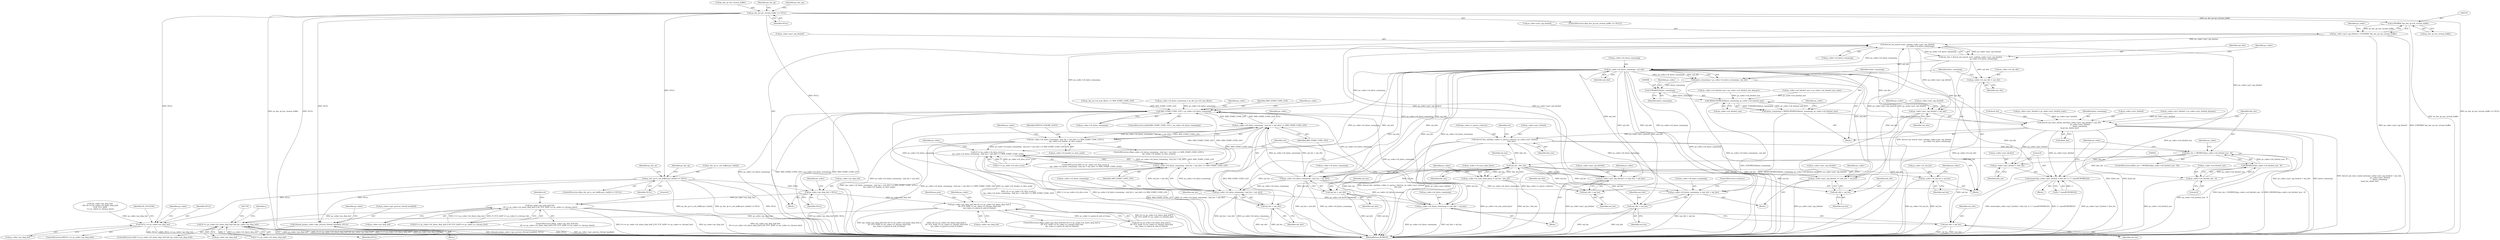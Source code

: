 digraph "0_Android_a33f6725d7e9f92330f995ce2dcf4faa33f6433f@pointer" {
"1000259" [label="(Call,ps_dec_ip->pv_stream_buffer == NULL)"];
"1000403" [label="(Call,ps_dec_ip->s_out_buffer.pu1_bufs[i] == NULL)"];
"1000670" [label="(Call,NULL == ps_codec->ps_disp_buf)"];
"1000768" [label="(Call,ps_codec->ps_disp_buf = NULL)"];
"1001285" [label="(Call,(ps_codec->ps_disp_buf) &&\n ((0 == ps_codec->i4_share_disp_buf) || (IV_YUV_420P == ps_codec->e_chroma_fmt)))"];
"1001747" [label="(Call,(0 == ps_codec->i4_share_disp_buf) && (ps_codec->ps_disp_buf))"];
"1001564" [label="(Call,(ps_codec->ps_disp_buf) && ((0 == ps_codec->i4_share_disp_buf) ||\n (IV_YUV_420P == ps_codec->e_chroma_fmt)) &&\n (ps_codec->s_parse.i4_end_of_frame))"];
"1001787" [label="(Call,ithread_join(ps_codec->apv_process_thread_handle[i], NULL))"];
"1000746" [label="(Call,(UWORD8 *)ps_dec_ip->pv_stream_buffer)"];
"1000742" [label="(Call,ps_codec->pu1_inp_bitsbuf = (UWORD8 *)ps_dec_ip->pv_stream_buffer)"];
"1000883" [label="(Call,ihevcd_nal_search_start_code(ps_codec->pu1_inp_bitsbuf,\n                                                ps_codec->i4_bytes_remaining))"];
"1000881" [label="(Call,nal_ofst = ihevcd_nal_search_start_code(ps_codec->pu1_inp_bitsbuf,\n                                                ps_codec->i4_bytes_remaining))"];
"1000890" [label="(Call,ps_codec->i4_nal_ofst = nal_ofst)"];
"1000899" [label="(Call,ps_codec->i4_bytes_remaining - nal_ofst)"];
"1000783" [label="(Call,MIN_START_CODE_LEN < ps_codec->i4_bytes_remaining)"];
"1000997" [label="(Call,ps_codec->i4_bytes_remaining - (nal_len + nal_ofst) <= MIN_START_CODE_LEN)"];
"1000996" [label="(Call,(ps_codec->i4_bytes_remaining - (nal_len + nal_ofst) <= MIN_START_CODE_LEN) ||\n (ps_codec->i4_header_in_slice_mode))"];
"1001124" [label="(Call,(0 == ps_codec->i4_slice_error) ||\n (ps_codec->i4_bytes_remaining - (nal_len + nal_ofst) <= MIN_START_CODE_LEN))"];
"1001130" [label="(Call,ps_codec->i4_bytes_remaining - (nal_len + nal_ofst) <= MIN_START_CODE_LEN)"];
"1000897" [label="(Call,bytes_remaining = ps_codec->i4_bytes_remaining - nal_ofst)"];
"1000907" [label="(Call,(UWORD32)bytes_remaining)"];
"1000906" [label="(Call,MIN((UWORD32)bytes_remaining, ps_codec->u4_bitsbuf_size))"];
"1000904" [label="(Call,bytes_remaining = MIN((UWORD32)bytes_remaining, ps_codec->u4_bitsbuf_size))"];
"1000913" [label="(Call,ihevcd_nal_remv_emuln_bytes(ps_codec->pu1_inp_bitsbuf + nal_ofst,\n                                        ps_codec->pu1_bitsbuf,\n                                        bytes_remaining,\n &nal_len, &bits_len))"];
"1000938" [label="(Call,memset(ps_codec->pu1_bitsbuf + bits_len, 0, 2 * sizeof(UWORD32)))"];
"1000939" [label="(Call,ps_codec->pu1_bitsbuf + bits_len)"];
"1000961" [label="(Call,ihevcd_bits_init(&ps_codec->s_parse.s_bitstrm, ps_codec->pu1_bitsbuf,\n                         bits_len))"];
"1000928" [label="(Call,bits_len < (WORD32)(ps_codec->u4_bitsbuf_size - 8))"];
"1000953" [label="(Call,nal_len - bits_len)"];
"1000949" [label="(Call,ps_codec->i4_num_emln_bytes = nal_len - bits_len)"];
"1000956" [label="(Call,ps_codec->i4_nal_len = nal_len)"];
"1000998" [label="(Call,ps_codec->i4_bytes_remaining - (nal_len + nal_ofst))"];
"1001100" [label="(Call,ps_codec->i4_bytes_remaining -= (nal_ofst + nal_len))"];
"1001131" [label="(Call,ps_codec->i4_bytes_remaining - (nal_len + nal_ofst))"];
"1001147" [label="(Call,ps_codec->i4_bytes_remaining -= (nal_ofst + nal_len))"];
"1001002" [label="(Call,nal_len + nal_ofst)"];
"1001093" [label="(Call,ps_codec->pu1_inp_bitsbuf += (nal_ofst + nal_len))"];
"1001097" [label="(Call,nal_ofst + nal_len)"];
"1001104" [label="(Call,nal_ofst + nal_len)"];
"1001135" [label="(Call,nal_len + nal_ofst)"];
"1001140" [label="(Call,ps_codec->pu1_inp_bitsbuf += (nal_ofst + nal_len))"];
"1001144" [label="(Call,nal_ofst + nal_len)"];
"1001151" [label="(Call,nal_ofst + nal_len)"];
"1000932" [label="(Call,ps_codec->u4_bitsbuf_size - 8)"];
"1000930" [label="(Call,(WORD32)(ps_codec->u4_bitsbuf_size - 8))"];
"1000914" [label="(Call,ps_codec->pu1_inp_bitsbuf + nal_ofst)"];
"1001093" [label="(Call,ps_codec->pu1_inp_bitsbuf += (nal_ofst + nal_len))"];
"1001564" [label="(Call,(ps_codec->ps_disp_buf) && ((0 == ps_codec->i4_share_disp_buf) ||\n (IV_YUV_420P == ps_codec->e_chroma_fmt)) &&\n (ps_codec->s_parse.i4_end_of_frame))"];
"1000754" [label="(Identifier,ps_codec)"];
"1001138" [label="(Identifier,MIN_START_CODE_LEN)"];
"1000911" [label="(Identifier,ps_codec)"];
"1000936" [label="(Literal,8)"];
"1001140" [label="(Call,ps_codec->pu1_inp_bitsbuf += (nal_ofst + nal_len))"];
"1001385" [label="(Identifier,ret)"];
"1001003" [label="(Identifier,nal_len)"];
"1000961" [label="(Call,ihevcd_bits_init(&ps_codec->s_parse.s_bitstrm, ps_codec->pu1_bitsbuf,\n                         bits_len))"];
"1000916" [label="(Identifier,ps_codec)"];
"1000263" [label="(Identifier,NULL)"];
"1000943" [label="(Identifier,bits_len)"];
"1000783" [label="(Call,MIN_START_CODE_LEN < ps_codec->i4_bytes_remaining)"];
"1000995" [label="(ControlStructure,if((ps_codec->i4_bytes_remaining - (nal_len + nal_ofst) <= MIN_START_CODE_LEN) ||\n (ps_codec->i4_header_in_slice_mode)))"];
"1001005" [label="(Identifier,MIN_START_CODE_LEN)"];
"1001149" [label="(Identifier,ps_codec)"];
"1001131" [label="(Call,ps_codec->i4_bytes_remaining - (nal_len + nal_ofst))"];
"1000900" [label="(Call,ps_codec->i4_bytes_remaining)"];
"1001145" [label="(Identifier,nal_ofst)"];
"1000669" [label="(ControlStructure,if(NULL == ps_codec->ps_disp_buf))"];
"1000769" [label="(Call,ps_codec->ps_disp_buf)"];
"1001144" [label="(Call,nal_ofst + nal_len)"];
"1001101" [label="(Call,ps_codec->i4_bytes_remaining)"];
"1001123" [label="(ControlStructure,if((0 == ps_codec->i4_slice_error) ||\n (ps_codec->i4_bytes_remaining - (nal_len + nal_ofst) <= MIN_START_CODE_LEN)))"];
"1000973" [label="(Identifier,ret)"];
"1000971" [label="(Identifier,bits_len)"];
"1000415" [label="(Identifier,ps_dec_op)"];
"1001153" [label="(Identifier,nal_len)"];
"1000260" [label="(Call,ps_dec_ip->pv_stream_buffer)"];
"1000788" [label="(Block,)"];
"1000950" [label="(Call,ps_codec->i4_num_emln_bytes)"];
"1001100" [label="(Call,ps_codec->i4_bytes_remaining -= (nal_ofst + nal_len))"];
"1000671" [label="(Identifier,NULL)"];
"1001124" [label="(Call,(0 == ps_codec->i4_slice_error) ||\n (ps_codec->i4_bytes_remaining - (nal_len + nal_ofst) <= MIN_START_CODE_LEN))"];
"1000884" [label="(Call,ps_codec->pu1_inp_bitsbuf)"];
"1001107" [label="(ControlStructure,continue;)"];
"1000953" [label="(Call,nal_len - bits_len)"];
"1000670" [label="(Call,NULL == ps_codec->ps_disp_buf)"];
"1000785" [label="(Call,ps_codec->i4_bytes_remaining)"];
"1001094" [label="(Call,ps_codec->pu1_inp_bitsbuf)"];
"1000939" [label="(Call,ps_codec->pu1_bitsbuf + bits_len)"];
"1000259" [label="(Call,ps_dec_ip->pv_stream_buffer == NULL)"];
"1000891" [label="(Call,ps_codec->i4_nal_ofst)"];
"1000968" [label="(Call,ps_codec->pu1_bitsbuf)"];
"1000883" [label="(Call,ihevcd_nal_search_start_code(ps_codec->pu1_inp_bitsbuf,\n                                                ps_codec->i4_bytes_remaining))"];
"1000746" [label="(Call,(UWORD8 *)ps_dec_ip->pv_stream_buffer)"];
"1001793" [label="(Identifier,NULL)"];
"1000905" [label="(Identifier,bytes_remaining)"];
"1001284" [label="(ControlStructure,if((ps_codec->ps_disp_buf) &&\n ((0 == ps_codec->i4_share_disp_buf) || (IV_YUV_420P == ps_codec->e_chroma_fmt))))"];
"1001286" [label="(Call,ps_codec->ps_disp_buf)"];
"1001285" [label="(Call,(ps_codec->ps_disp_buf) &&\n ((0 == ps_codec->i4_share_disp_buf) || (IV_YUV_420P == ps_codec->e_chroma_fmt)))"];
"1000933" [label="(Call,ps_codec->u4_bitsbuf_size)"];
"1001125" [label="(Call,0 == ps_codec->i4_slice_error)"];
"1000403" [label="(Call,ps_dec_ip->s_out_buffer.pu1_bufs[i] == NULL)"];
"1001098" [label="(Identifier,nal_ofst)"];
"1000919" [label="(Call,ps_codec->pu1_bitsbuf)"];
"1000851" [label="(Call,ps_codec->pu1_bitsbuf = ps_codec->pu1_bitsbuf_dynamic)"];
"1001148" [label="(Call,ps_codec->i4_bytes_remaining)"];
"1000282" [label="(Identifier,ps_dec_ip)"];
"1001142" [label="(Identifier,ps_codec)"];
"1000742" [label="(Call,ps_codec->pu1_inp_bitsbuf = (UWORD8 *)ps_dec_ip->pv_stream_buffer)"];
"1000998" [label="(Call,ps_codec->i4_bytes_remaining - (nal_len + nal_ofst))"];
"1001289" [label="(Call,(0 == ps_codec->i4_share_disp_buf) || (IV_YUV_420P == ps_codec->e_chroma_fmt))"];
"1000895" [label="(Block,)"];
"1001141" [label="(Call,ps_codec->pu1_inp_bitsbuf)"];
"1001147" [label="(Call,ps_codec->i4_bytes_remaining -= (nal_ofst + nal_len))"];
"1000772" [label="(Identifier,NULL)"];
"1000874" [label="(Call,ps_codec->u4_bitsbuf_size = ps_codec->u4_bitsbuf_size_static)"];
"1001788" [label="(Call,ps_codec->apv_process_thread_handle[i])"];
"1000906" [label="(Call,MIN((UWORD32)bytes_remaining, ps_codec->u4_bitsbuf_size))"];
"1000784" [label="(Identifier,MIN_START_CODE_LEN)"];
"1000402" [label="(ControlStructure,if(ps_dec_ip->s_out_buffer.pu1_bufs[i] == NULL))"];
"1001786" [label="(Block,)"];
"1000944" [label="(Literal,0)"];
"1000915" [label="(Call,ps_codec->pu1_inp_bitsbuf)"];
"1001156" [label="(Identifier,ret)"];
"1001014" [label="(Identifier,ps_codec)"];
"1001797" [label="(Identifier,ps_codec)"];
"1001132" [label="(Call,ps_codec->i4_bytes_remaining)"];
"1000411" [label="(Identifier,NULL)"];
"1000945" [label="(Call,2 * sizeof(UWORD32))"];
"1000768" [label="(Call,ps_codec->ps_disp_buf = NULL)"];
"1001002" [label="(Call,nal_len + nal_ofst)"];
"1000882" [label="(Identifier,nal_ofst)"];
"1001219" [label="(Identifier,ps_codec)"];
"1000941" [label="(Identifier,ps_codec)"];
"1001106" [label="(Identifier,nal_len)"];
"1001753" [label="(Call,ps_codec->ps_disp_buf)"];
"1001588" [label="(Identifier,ps_proc)"];
"1000672" [label="(Call,ps_codec->ps_disp_buf)"];
"1001007" [label="(Identifier,ps_codec)"];
"1001304" [label="(Literal,0)"];
"1000892" [label="(Identifier,ps_codec)"];
"1000920" [label="(Identifier,ps_codec)"];
"1000929" [label="(Identifier,bits_len)"];
"1000928" [label="(Call,bits_len < (WORD32)(ps_codec->u4_bitsbuf_size - 8))"];
"1000957" [label="(Call,ps_codec->i4_nal_len)"];
"1000997" [label="(Call,ps_codec->i4_bytes_remaining - (nal_len + nal_ofst) <= MIN_START_CODE_LEN)"];
"1000925" [label="(Call,&bits_len)"];
"1001787" [label="(Call,ithread_join(ps_codec->apv_process_thread_handle[i], NULL))"];
"1000258" [label="(ControlStructure,if(ps_dec_ip->pv_stream_buffer == NULL))"];
"1000923" [label="(Call,&nal_len)"];
"1000867" [label="(Call,ps_codec->pu1_bitsbuf = ps_codec->pu1_bitsbuf_static)"];
"1001075" [label="(Identifier,IHEVCD_IGNORE_SLICE)"];
"1000918" [label="(Identifier,nal_ofst)"];
"1001747" [label="(Call,(0 == ps_codec->i4_share_disp_buf) && (ps_codec->ps_disp_buf))"];
"1001135" [label="(Call,nal_len + nal_ofst)"];
"1001130" [label="(Call,ps_codec->i4_bytes_remaining - (nal_len + nal_ofst) <= MIN_START_CODE_LEN)"];
"1001746" [label="(ControlStructure,if((0 == ps_codec->i4_share_disp_buf) && (ps_codec->ps_disp_buf)))"];
"1000914" [label="(Call,ps_codec->pu1_inp_bitsbuf + nal_ofst)"];
"1001563" [label="(ControlStructure,if((ps_codec->ps_disp_buf) && ((0 == ps_codec->i4_share_disp_buf) ||\n (IV_YUV_420P == ps_codec->e_chroma_fmt)) &&\n (ps_codec->s_parse.i4_end_of_frame)))"];
"1000404" [label="(Call,ps_dec_ip->s_out_buffer.pu1_bufs[i])"];
"1000897" [label="(Call,bytes_remaining = ps_codec->i4_bytes_remaining - nal_ofst)"];
"1001906" [label="(MethodReturn,WORD32)"];
"1001104" [label="(Call,nal_ofst + nal_len)"];
"1000958" [label="(Identifier,ps_codec)"];
"1001139" [label="(Block,)"];
"1001097" [label="(Call,nal_ofst + nal_len)"];
"1001152" [label="(Identifier,nal_ofst)"];
"1001683" [label="(Identifier,ps_codec)"];
"1000899" [label="(Call,ps_codec->i4_bytes_remaining - nal_ofst)"];
"1001748" [label="(Call,0 == ps_codec->i4_share_disp_buf)"];
"1000922" [label="(Identifier,bytes_remaining)"];
"1000776" [label="(Identifier,ps_codec)"];
"1000904" [label="(Call,bytes_remaining = MIN((UWORD32)bytes_remaining, ps_codec->u4_bitsbuf_size))"];
"1001151" [label="(Call,nal_ofst + nal_len)"];
"1000782" [label="(ControlStructure,while(MIN_START_CODE_LEN < ps_codec->i4_bytes_remaining))"];
"1000909" [label="(Identifier,bytes_remaining)"];
"1000940" [label="(Call,ps_codec->pu1_bitsbuf)"];
"1000881" [label="(Call,nal_ofst = ihevcd_nal_search_start_code(ps_codec->pu1_inp_bitsbuf,\n                                                ps_codec->i4_bytes_remaining))"];
"1000960" [label="(Identifier,nal_len)"];
"1000955" [label="(Identifier,bits_len)"];
"1000678" [label="(Identifier,ps_codec)"];
"1000887" [label="(Call,ps_codec->i4_bytes_remaining)"];
"1000903" [label="(Identifier,nal_ofst)"];
"1001146" [label="(Identifier,nal_len)"];
"1000898" [label="(Identifier,bytes_remaining)"];
"1000280" [label="(Call,ps_dec_ip->u4_num_Bytes <= MIN_START_CODE_LEN)"];
"1000858" [label="(Call,ps_codec->u4_bitsbuf_size = ps_codec->u4_bitsbuf_size_dynamic)"];
"1000996" [label="(Call,(ps_codec->i4_bytes_remaining - (nal_len + nal_ofst) <= MIN_START_CODE_LEN) ||\n (ps_codec->i4_header_in_slice_mode))"];
"1000965" [label="(Identifier,ps_codec)"];
"1000508" [label="(Call,(ps_codec->ps_disp_buf)\n && ((0 == ps_codec->i4_share_disp_buf)\n || (IV_YUV_420P\n == ps_codec->e_chroma_fmt)))"];
"1000144" [label="(Block,)"];
"1001568" [label="(Call,((0 == ps_codec->i4_share_disp_buf) ||\n (IV_YUV_420P == ps_codec->e_chroma_fmt)) &&\n (ps_codec->s_parse.i4_end_of_frame))"];
"1001565" [label="(Call,ps_codec->ps_disp_buf)"];
"1000913" [label="(Call,ihevcd_nal_remv_emuln_bytes(ps_codec->pu1_inp_bitsbuf + nal_ofst,\n                                        ps_codec->pu1_bitsbuf,\n                                        bytes_remaining,\n &nal_len, &bits_len))"];
"1000890" [label="(Call,ps_codec->i4_nal_ofst = nal_ofst)"];
"1001004" [label="(Identifier,nal_ofst)"];
"1001077" [label="(Block,)"];
"1000932" [label="(Call,ps_codec->u4_bitsbuf_size - 8)"];
"1001102" [label="(Identifier,ps_codec)"];
"1001136" [label="(Identifier,nal_len)"];
"1001006" [label="(Call,ps_codec->i4_header_in_slice_mode)"];
"1000999" [label="(Call,ps_codec->i4_bytes_remaining)"];
"1000748" [label="(Call,ps_dec_ip->pv_stream_buffer)"];
"1000949" [label="(Call,ps_codec->i4_num_emln_bytes = nal_len - bits_len)"];
"1001137" [label="(Identifier,nal_ofst)"];
"1000954" [label="(Identifier,nal_len)"];
"1000743" [label="(Call,ps_codec->pu1_inp_bitsbuf)"];
"1000956" [label="(Call,ps_codec->i4_nal_len = nal_len)"];
"1000267" [label="(Identifier,ps_dec_op)"];
"1000930" [label="(Call,(WORD32)(ps_codec->u4_bitsbuf_size - 8))"];
"1000432" [label="(Identifier,ps_dec_ip)"];
"1000686" [label="(Identifier,IV_SUCCESS)"];
"1001099" [label="(Identifier,nal_len)"];
"1000894" [label="(Identifier,nal_ofst)"];
"1000735" [label="(Call,ps_codec->i4_bytes_remaining = ps_dec_ip->u4_num_Bytes)"];
"1000962" [label="(Call,&ps_codec->s_parse.s_bitstrm)"];
"1000938" [label="(Call,memset(ps_codec->pu1_bitsbuf + bits_len, 0, 2 * sizeof(UWORD32)))"];
"1000951" [label="(Identifier,ps_codec)"];
"1000794" [label="(Identifier,ps_codec)"];
"1001105" [label="(Identifier,nal_ofst)"];
"1000910" [label="(Call,ps_codec->u4_bitsbuf_size)"];
"1001768" [label="(Identifier,i)"];
"1000937" [label="(Block,)"];
"1000927" [label="(ControlStructure,if(bits_len < (WORD32)(ps_codec->u4_bitsbuf_size - 8)))"];
"1000907" [label="(Call,(UWORD32)bytes_remaining)"];
"1000259" -> "1000258"  [label="AST: "];
"1000259" -> "1000263"  [label="CFG: "];
"1000260" -> "1000259"  [label="AST: "];
"1000263" -> "1000259"  [label="AST: "];
"1000267" -> "1000259"  [label="CFG: "];
"1000282" -> "1000259"  [label="CFG: "];
"1000259" -> "1001906"  [label="DDG: ps_dec_ip->pv_stream_buffer == NULL"];
"1000259" -> "1001906"  [label="DDG: ps_dec_ip->pv_stream_buffer"];
"1000259" -> "1001906"  [label="DDG: NULL"];
"1000259" -> "1000403"  [label="DDG: NULL"];
"1000259" -> "1000670"  [label="DDG: NULL"];
"1000259" -> "1000746"  [label="DDG: ps_dec_ip->pv_stream_buffer"];
"1000259" -> "1000768"  [label="DDG: NULL"];
"1000259" -> "1001787"  [label="DDG: NULL"];
"1000403" -> "1000402"  [label="AST: "];
"1000403" -> "1000411"  [label="CFG: "];
"1000404" -> "1000403"  [label="AST: "];
"1000411" -> "1000403"  [label="AST: "];
"1000415" -> "1000403"  [label="CFG: "];
"1000432" -> "1000403"  [label="CFG: "];
"1000403" -> "1001906"  [label="DDG: NULL"];
"1000403" -> "1001906"  [label="DDG: ps_dec_ip->s_out_buffer.pu1_bufs[i]"];
"1000403" -> "1001906"  [label="DDG: ps_dec_ip->s_out_buffer.pu1_bufs[i] == NULL"];
"1000403" -> "1000670"  [label="DDG: NULL"];
"1000403" -> "1000768"  [label="DDG: NULL"];
"1000403" -> "1001787"  [label="DDG: NULL"];
"1000670" -> "1000669"  [label="AST: "];
"1000670" -> "1000672"  [label="CFG: "];
"1000671" -> "1000670"  [label="AST: "];
"1000672" -> "1000670"  [label="AST: "];
"1000678" -> "1000670"  [label="CFG: "];
"1000686" -> "1000670"  [label="CFG: "];
"1000670" -> "1001906"  [label="DDG: ps_codec->ps_disp_buf"];
"1000670" -> "1001906"  [label="DDG: NULL == ps_codec->ps_disp_buf"];
"1000670" -> "1001906"  [label="DDG: NULL"];
"1000508" -> "1000670"  [label="DDG: ps_codec->ps_disp_buf"];
"1000768" -> "1000144"  [label="AST: "];
"1000768" -> "1000772"  [label="CFG: "];
"1000769" -> "1000768"  [label="AST: "];
"1000772" -> "1000768"  [label="AST: "];
"1000776" -> "1000768"  [label="CFG: "];
"1000768" -> "1001906"  [label="DDG: ps_codec->ps_disp_buf"];
"1000768" -> "1001906"  [label="DDG: NULL"];
"1000768" -> "1001285"  [label="DDG: ps_codec->ps_disp_buf"];
"1000768" -> "1001564"  [label="DDG: ps_codec->ps_disp_buf"];
"1001285" -> "1001284"  [label="AST: "];
"1001285" -> "1001286"  [label="CFG: "];
"1001285" -> "1001289"  [label="CFG: "];
"1001286" -> "1001285"  [label="AST: "];
"1001289" -> "1001285"  [label="AST: "];
"1001304" -> "1001285"  [label="CFG: "];
"1001385" -> "1001285"  [label="CFG: "];
"1001285" -> "1001906"  [label="DDG: ps_codec->ps_disp_buf"];
"1001285" -> "1001906"  [label="DDG: (ps_codec->ps_disp_buf) &&\n ((0 == ps_codec->i4_share_disp_buf) || (IV_YUV_420P == ps_codec->e_chroma_fmt))"];
"1001285" -> "1001906"  [label="DDG: (0 == ps_codec->i4_share_disp_buf) || (IV_YUV_420P == ps_codec->e_chroma_fmt)"];
"1001289" -> "1001285"  [label="DDG: 0 == ps_codec->i4_share_disp_buf"];
"1001289" -> "1001285"  [label="DDG: IV_YUV_420P == ps_codec->e_chroma_fmt"];
"1001285" -> "1001747"  [label="DDG: ps_codec->ps_disp_buf"];
"1001747" -> "1001746"  [label="AST: "];
"1001747" -> "1001748"  [label="CFG: "];
"1001747" -> "1001753"  [label="CFG: "];
"1001748" -> "1001747"  [label="AST: "];
"1001753" -> "1001747"  [label="AST: "];
"1001758" -> "1001747"  [label="CFG: "];
"1001768" -> "1001747"  [label="CFG: "];
"1001747" -> "1001906"  [label="DDG: (0 == ps_codec->i4_share_disp_buf) && (ps_codec->ps_disp_buf)"];
"1001747" -> "1001906"  [label="DDG: 0 == ps_codec->i4_share_disp_buf"];
"1001747" -> "1001906"  [label="DDG: ps_codec->ps_disp_buf"];
"1001748" -> "1001747"  [label="DDG: 0"];
"1001748" -> "1001747"  [label="DDG: ps_codec->i4_share_disp_buf"];
"1001564" -> "1001747"  [label="DDG: ps_codec->ps_disp_buf"];
"1001564" -> "1001563"  [label="AST: "];
"1001564" -> "1001565"  [label="CFG: "];
"1001564" -> "1001568"  [label="CFG: "];
"1001565" -> "1001564"  [label="AST: "];
"1001568" -> "1001564"  [label="AST: "];
"1001588" -> "1001564"  [label="CFG: "];
"1001683" -> "1001564"  [label="CFG: "];
"1001564" -> "1001906"  [label="DDG: (ps_codec->ps_disp_buf) && ((0 == ps_codec->i4_share_disp_buf) ||\n (IV_YUV_420P == ps_codec->e_chroma_fmt)) &&\n (ps_codec->s_parse.i4_end_of_frame)"];
"1001564" -> "1001906"  [label="DDG: ((0 == ps_codec->i4_share_disp_buf) ||\n (IV_YUV_420P == ps_codec->e_chroma_fmt)) &&\n (ps_codec->s_parse.i4_end_of_frame)"];
"1001568" -> "1001564"  [label="DDG: (0 == ps_codec->i4_share_disp_buf) ||\n (IV_YUV_420P == ps_codec->e_chroma_fmt)"];
"1001568" -> "1001564"  [label="DDG: ps_codec->s_parse.i4_end_of_frame"];
"1001787" -> "1001786"  [label="AST: "];
"1001787" -> "1001793"  [label="CFG: "];
"1001788" -> "1001787"  [label="AST: "];
"1001793" -> "1001787"  [label="AST: "];
"1001797" -> "1001787"  [label="CFG: "];
"1001787" -> "1001906"  [label="DDG: ithread_join(ps_codec->apv_process_thread_handle[i], NULL)"];
"1001787" -> "1001906"  [label="DDG: NULL"];
"1001787" -> "1001906"  [label="DDG: ps_codec->apv_process_thread_handle[i]"];
"1000746" -> "1000742"  [label="AST: "];
"1000746" -> "1000748"  [label="CFG: "];
"1000747" -> "1000746"  [label="AST: "];
"1000748" -> "1000746"  [label="AST: "];
"1000742" -> "1000746"  [label="CFG: "];
"1000746" -> "1001906"  [label="DDG: ps_dec_ip->pv_stream_buffer"];
"1000746" -> "1000742"  [label="DDG: ps_dec_ip->pv_stream_buffer"];
"1000742" -> "1000144"  [label="AST: "];
"1000743" -> "1000742"  [label="AST: "];
"1000754" -> "1000742"  [label="CFG: "];
"1000742" -> "1001906"  [label="DDG: (UWORD8 *)ps_dec_ip->pv_stream_buffer"];
"1000742" -> "1001906"  [label="DDG: ps_codec->pu1_inp_bitsbuf"];
"1000742" -> "1000883"  [label="DDG: ps_codec->pu1_inp_bitsbuf"];
"1000883" -> "1000881"  [label="AST: "];
"1000883" -> "1000887"  [label="CFG: "];
"1000884" -> "1000883"  [label="AST: "];
"1000887" -> "1000883"  [label="AST: "];
"1000881" -> "1000883"  [label="CFG: "];
"1000883" -> "1000881"  [label="DDG: ps_codec->pu1_inp_bitsbuf"];
"1000883" -> "1000881"  [label="DDG: ps_codec->i4_bytes_remaining"];
"1001093" -> "1000883"  [label="DDG: ps_codec->pu1_inp_bitsbuf"];
"1001140" -> "1000883"  [label="DDG: ps_codec->pu1_inp_bitsbuf"];
"1000783" -> "1000883"  [label="DDG: ps_codec->i4_bytes_remaining"];
"1000883" -> "1000899"  [label="DDG: ps_codec->i4_bytes_remaining"];
"1000883" -> "1000913"  [label="DDG: ps_codec->pu1_inp_bitsbuf"];
"1000883" -> "1000914"  [label="DDG: ps_codec->pu1_inp_bitsbuf"];
"1000883" -> "1001093"  [label="DDG: ps_codec->pu1_inp_bitsbuf"];
"1000883" -> "1001140"  [label="DDG: ps_codec->pu1_inp_bitsbuf"];
"1000881" -> "1000788"  [label="AST: "];
"1000882" -> "1000881"  [label="AST: "];
"1000892" -> "1000881"  [label="CFG: "];
"1000881" -> "1001906"  [label="DDG: ihevcd_nal_search_start_code(ps_codec->pu1_inp_bitsbuf,\n                                                ps_codec->i4_bytes_remaining)"];
"1000881" -> "1000890"  [label="DDG: nal_ofst"];
"1000881" -> "1000899"  [label="DDG: nal_ofst"];
"1000890" -> "1000788"  [label="AST: "];
"1000890" -> "1000894"  [label="CFG: "];
"1000891" -> "1000890"  [label="AST: "];
"1000894" -> "1000890"  [label="AST: "];
"1000898" -> "1000890"  [label="CFG: "];
"1000890" -> "1001906"  [label="DDG: ps_codec->i4_nal_ofst"];
"1000899" -> "1000897"  [label="AST: "];
"1000899" -> "1000903"  [label="CFG: "];
"1000900" -> "1000899"  [label="AST: "];
"1000903" -> "1000899"  [label="AST: "];
"1000897" -> "1000899"  [label="CFG: "];
"1000899" -> "1001906"  [label="DDG: ps_codec->i4_bytes_remaining"];
"1000899" -> "1000783"  [label="DDG: ps_codec->i4_bytes_remaining"];
"1000899" -> "1000897"  [label="DDG: ps_codec->i4_bytes_remaining"];
"1000899" -> "1000897"  [label="DDG: nal_ofst"];
"1000899" -> "1000913"  [label="DDG: nal_ofst"];
"1000899" -> "1000914"  [label="DDG: nal_ofst"];
"1000899" -> "1000998"  [label="DDG: ps_codec->i4_bytes_remaining"];
"1000899" -> "1000998"  [label="DDG: nal_ofst"];
"1000899" -> "1001002"  [label="DDG: nal_ofst"];
"1000899" -> "1001093"  [label="DDG: nal_ofst"];
"1000899" -> "1001097"  [label="DDG: nal_ofst"];
"1000899" -> "1001100"  [label="DDG: nal_ofst"];
"1000899" -> "1001100"  [label="DDG: ps_codec->i4_bytes_remaining"];
"1000899" -> "1001104"  [label="DDG: nal_ofst"];
"1000899" -> "1001131"  [label="DDG: ps_codec->i4_bytes_remaining"];
"1000899" -> "1001131"  [label="DDG: nal_ofst"];
"1000899" -> "1001135"  [label="DDG: nal_ofst"];
"1000899" -> "1001140"  [label="DDG: nal_ofst"];
"1000899" -> "1001144"  [label="DDG: nal_ofst"];
"1000899" -> "1001147"  [label="DDG: nal_ofst"];
"1000899" -> "1001147"  [label="DDG: ps_codec->i4_bytes_remaining"];
"1000899" -> "1001151"  [label="DDG: nal_ofst"];
"1000783" -> "1000782"  [label="AST: "];
"1000783" -> "1000785"  [label="CFG: "];
"1000784" -> "1000783"  [label="AST: "];
"1000785" -> "1000783"  [label="AST: "];
"1000794" -> "1000783"  [label="CFG: "];
"1001219" -> "1000783"  [label="CFG: "];
"1000783" -> "1001906"  [label="DDG: ps_codec->i4_bytes_remaining"];
"1000783" -> "1001906"  [label="DDG: MIN_START_CODE_LEN < ps_codec->i4_bytes_remaining"];
"1000783" -> "1001906"  [label="DDG: MIN_START_CODE_LEN"];
"1000280" -> "1000783"  [label="DDG: MIN_START_CODE_LEN"];
"1001130" -> "1000783"  [label="DDG: MIN_START_CODE_LEN"];
"1000997" -> "1000783"  [label="DDG: MIN_START_CODE_LEN"];
"1001147" -> "1000783"  [label="DDG: ps_codec->i4_bytes_remaining"];
"1000998" -> "1000783"  [label="DDG: ps_codec->i4_bytes_remaining"];
"1001131" -> "1000783"  [label="DDG: ps_codec->i4_bytes_remaining"];
"1001100" -> "1000783"  [label="DDG: ps_codec->i4_bytes_remaining"];
"1000735" -> "1000783"  [label="DDG: ps_codec->i4_bytes_remaining"];
"1000783" -> "1000997"  [label="DDG: MIN_START_CODE_LEN"];
"1000783" -> "1001130"  [label="DDG: MIN_START_CODE_LEN"];
"1000997" -> "1000996"  [label="AST: "];
"1000997" -> "1001005"  [label="CFG: "];
"1000998" -> "1000997"  [label="AST: "];
"1001005" -> "1000997"  [label="AST: "];
"1001007" -> "1000997"  [label="CFG: "];
"1000996" -> "1000997"  [label="CFG: "];
"1000997" -> "1001906"  [label="DDG: ps_codec->i4_bytes_remaining - (nal_len + nal_ofst)"];
"1000997" -> "1001906"  [label="DDG: MIN_START_CODE_LEN"];
"1000997" -> "1000996"  [label="DDG: ps_codec->i4_bytes_remaining - (nal_len + nal_ofst)"];
"1000997" -> "1000996"  [label="DDG: MIN_START_CODE_LEN"];
"1000998" -> "1000997"  [label="DDG: ps_codec->i4_bytes_remaining"];
"1000998" -> "1000997"  [label="DDG: nal_len + nal_ofst"];
"1000997" -> "1001130"  [label="DDG: MIN_START_CODE_LEN"];
"1000996" -> "1000995"  [label="AST: "];
"1000996" -> "1001006"  [label="CFG: "];
"1001006" -> "1000996"  [label="AST: "];
"1001014" -> "1000996"  [label="CFG: "];
"1001075" -> "1000996"  [label="CFG: "];
"1000996" -> "1001906"  [label="DDG: (ps_codec->i4_bytes_remaining - (nal_len + nal_ofst) <= MIN_START_CODE_LEN) ||\n (ps_codec->i4_header_in_slice_mode)"];
"1000996" -> "1001906"  [label="DDG: ps_codec->i4_bytes_remaining - (nal_len + nal_ofst) <= MIN_START_CODE_LEN"];
"1000996" -> "1001906"  [label="DDG: ps_codec->i4_header_in_slice_mode"];
"1000996" -> "1001124"  [label="DDG: ps_codec->i4_bytes_remaining - (nal_len + nal_ofst) <= MIN_START_CODE_LEN"];
"1001124" -> "1001123"  [label="AST: "];
"1001124" -> "1001125"  [label="CFG: "];
"1001124" -> "1001130"  [label="CFG: "];
"1001125" -> "1001124"  [label="AST: "];
"1001130" -> "1001124"  [label="AST: "];
"1001142" -> "1001124"  [label="CFG: "];
"1001156" -> "1001124"  [label="CFG: "];
"1001124" -> "1001906"  [label="DDG: ps_codec->i4_bytes_remaining - (nal_len + nal_ofst) <= MIN_START_CODE_LEN"];
"1001124" -> "1001906"  [label="DDG: (0 == ps_codec->i4_slice_error) ||\n (ps_codec->i4_bytes_remaining - (nal_len + nal_ofst) <= MIN_START_CODE_LEN)"];
"1001124" -> "1001906"  [label="DDG: 0 == ps_codec->i4_slice_error"];
"1001125" -> "1001124"  [label="DDG: 0"];
"1001125" -> "1001124"  [label="DDG: ps_codec->i4_slice_error"];
"1001130" -> "1001124"  [label="DDG: ps_codec->i4_bytes_remaining - (nal_len + nal_ofst)"];
"1001130" -> "1001124"  [label="DDG: MIN_START_CODE_LEN"];
"1001130" -> "1001138"  [label="CFG: "];
"1001131" -> "1001130"  [label="AST: "];
"1001138" -> "1001130"  [label="AST: "];
"1001130" -> "1001906"  [label="DDG: MIN_START_CODE_LEN"];
"1001130" -> "1001906"  [label="DDG: ps_codec->i4_bytes_remaining - (nal_len + nal_ofst)"];
"1001131" -> "1001130"  [label="DDG: ps_codec->i4_bytes_remaining"];
"1001131" -> "1001130"  [label="DDG: nal_len + nal_ofst"];
"1000897" -> "1000895"  [label="AST: "];
"1000898" -> "1000897"  [label="AST: "];
"1000905" -> "1000897"  [label="CFG: "];
"1000897" -> "1001906"  [label="DDG: ps_codec->i4_bytes_remaining - nal_ofst"];
"1000897" -> "1000907"  [label="DDG: bytes_remaining"];
"1000907" -> "1000906"  [label="AST: "];
"1000907" -> "1000909"  [label="CFG: "];
"1000908" -> "1000907"  [label="AST: "];
"1000909" -> "1000907"  [label="AST: "];
"1000911" -> "1000907"  [label="CFG: "];
"1000907" -> "1000906"  [label="DDG: bytes_remaining"];
"1000906" -> "1000904"  [label="AST: "];
"1000906" -> "1000910"  [label="CFG: "];
"1000910" -> "1000906"  [label="AST: "];
"1000904" -> "1000906"  [label="CFG: "];
"1000906" -> "1001906"  [label="DDG: (UWORD32)bytes_remaining"];
"1000906" -> "1000904"  [label="DDG: (UWORD32)bytes_remaining"];
"1000906" -> "1000904"  [label="DDG: ps_codec->u4_bitsbuf_size"];
"1000858" -> "1000906"  [label="DDG: ps_codec->u4_bitsbuf_size"];
"1000874" -> "1000906"  [label="DDG: ps_codec->u4_bitsbuf_size"];
"1000906" -> "1000932"  [label="DDG: ps_codec->u4_bitsbuf_size"];
"1000904" -> "1000895"  [label="AST: "];
"1000905" -> "1000904"  [label="AST: "];
"1000916" -> "1000904"  [label="CFG: "];
"1000904" -> "1001906"  [label="DDG: MIN((UWORD32)bytes_remaining, ps_codec->u4_bitsbuf_size)"];
"1000904" -> "1000913"  [label="DDG: bytes_remaining"];
"1000913" -> "1000895"  [label="AST: "];
"1000913" -> "1000925"  [label="CFG: "];
"1000914" -> "1000913"  [label="AST: "];
"1000919" -> "1000913"  [label="AST: "];
"1000922" -> "1000913"  [label="AST: "];
"1000923" -> "1000913"  [label="AST: "];
"1000925" -> "1000913"  [label="AST: "];
"1000929" -> "1000913"  [label="CFG: "];
"1000913" -> "1001906"  [label="DDG: &bits_len"];
"1000913" -> "1001906"  [label="DDG: &nal_len"];
"1000913" -> "1001906"  [label="DDG: ps_codec->pu1_inp_bitsbuf + nal_ofst"];
"1000913" -> "1001906"  [label="DDG: bytes_remaining"];
"1000913" -> "1001906"  [label="DDG: ihevcd_nal_remv_emuln_bytes(ps_codec->pu1_inp_bitsbuf + nal_ofst,\n                                        ps_codec->pu1_bitsbuf,\n                                        bytes_remaining,\n &nal_len, &bits_len)"];
"1000851" -> "1000913"  [label="DDG: ps_codec->pu1_bitsbuf"];
"1000867" -> "1000913"  [label="DDG: ps_codec->pu1_bitsbuf"];
"1000913" -> "1000938"  [label="DDG: ps_codec->pu1_bitsbuf"];
"1000913" -> "1000939"  [label="DDG: ps_codec->pu1_bitsbuf"];
"1000913" -> "1000961"  [label="DDG: ps_codec->pu1_bitsbuf"];
"1000938" -> "1000937"  [label="AST: "];
"1000938" -> "1000945"  [label="CFG: "];
"1000939" -> "1000938"  [label="AST: "];
"1000944" -> "1000938"  [label="AST: "];
"1000945" -> "1000938"  [label="AST: "];
"1000951" -> "1000938"  [label="CFG: "];
"1000938" -> "1001906"  [label="DDG: ps_codec->pu1_bitsbuf + bits_len"];
"1000938" -> "1001906"  [label="DDG: memset(ps_codec->pu1_bitsbuf + bits_len, 0, 2 * sizeof(UWORD32))"];
"1000938" -> "1001906"  [label="DDG: 2 * sizeof(UWORD32)"];
"1000928" -> "1000938"  [label="DDG: bits_len"];
"1000945" -> "1000938"  [label="DDG: 2"];
"1000939" -> "1000943"  [label="CFG: "];
"1000940" -> "1000939"  [label="AST: "];
"1000943" -> "1000939"  [label="AST: "];
"1000944" -> "1000939"  [label="CFG: "];
"1000928" -> "1000939"  [label="DDG: bits_len"];
"1000961" -> "1000788"  [label="AST: "];
"1000961" -> "1000971"  [label="CFG: "];
"1000962" -> "1000961"  [label="AST: "];
"1000968" -> "1000961"  [label="AST: "];
"1000971" -> "1000961"  [label="AST: "];
"1000973" -> "1000961"  [label="CFG: "];
"1000961" -> "1001906"  [label="DDG: &ps_codec->s_parse.s_bitstrm"];
"1000961" -> "1001906"  [label="DDG: bits_len"];
"1000961" -> "1001906"  [label="DDG: ihevcd_bits_init(&ps_codec->s_parse.s_bitstrm, ps_codec->pu1_bitsbuf,\n                         bits_len)"];
"1000961" -> "1001906"  [label="DDG: ps_codec->pu1_bitsbuf"];
"1000961" -> "1000928"  [label="DDG: bits_len"];
"1000953" -> "1000961"  [label="DDG: bits_len"];
"1000928" -> "1000927"  [label="AST: "];
"1000928" -> "1000930"  [label="CFG: "];
"1000929" -> "1000928"  [label="AST: "];
"1000930" -> "1000928"  [label="AST: "];
"1000941" -> "1000928"  [label="CFG: "];
"1000951" -> "1000928"  [label="CFG: "];
"1000928" -> "1001906"  [label="DDG: (WORD32)(ps_codec->u4_bitsbuf_size - 8)"];
"1000928" -> "1001906"  [label="DDG: bits_len < (WORD32)(ps_codec->u4_bitsbuf_size - 8)"];
"1000930" -> "1000928"  [label="DDG: ps_codec->u4_bitsbuf_size - 8"];
"1000928" -> "1000953"  [label="DDG: bits_len"];
"1000953" -> "1000949"  [label="AST: "];
"1000953" -> "1000955"  [label="CFG: "];
"1000954" -> "1000953"  [label="AST: "];
"1000955" -> "1000953"  [label="AST: "];
"1000949" -> "1000953"  [label="CFG: "];
"1000953" -> "1000949"  [label="DDG: nal_len"];
"1000953" -> "1000949"  [label="DDG: bits_len"];
"1000953" -> "1000956"  [label="DDG: nal_len"];
"1000953" -> "1000998"  [label="DDG: nal_len"];
"1000953" -> "1001002"  [label="DDG: nal_len"];
"1000953" -> "1001093"  [label="DDG: nal_len"];
"1000953" -> "1001097"  [label="DDG: nal_len"];
"1000953" -> "1001100"  [label="DDG: nal_len"];
"1000953" -> "1001104"  [label="DDG: nal_len"];
"1000953" -> "1001131"  [label="DDG: nal_len"];
"1000953" -> "1001135"  [label="DDG: nal_len"];
"1000953" -> "1001140"  [label="DDG: nal_len"];
"1000953" -> "1001144"  [label="DDG: nal_len"];
"1000953" -> "1001147"  [label="DDG: nal_len"];
"1000953" -> "1001151"  [label="DDG: nal_len"];
"1000949" -> "1000788"  [label="AST: "];
"1000950" -> "1000949"  [label="AST: "];
"1000958" -> "1000949"  [label="CFG: "];
"1000949" -> "1001906"  [label="DDG: nal_len - bits_len"];
"1000949" -> "1001906"  [label="DDG: ps_codec->i4_num_emln_bytes"];
"1000956" -> "1000788"  [label="AST: "];
"1000956" -> "1000960"  [label="CFG: "];
"1000957" -> "1000956"  [label="AST: "];
"1000960" -> "1000956"  [label="AST: "];
"1000965" -> "1000956"  [label="CFG: "];
"1000956" -> "1001906"  [label="DDG: ps_codec->i4_nal_len"];
"1000956" -> "1001906"  [label="DDG: nal_len"];
"1000998" -> "1001002"  [label="CFG: "];
"1000999" -> "1000998"  [label="AST: "];
"1001002" -> "1000998"  [label="AST: "];
"1001005" -> "1000998"  [label="CFG: "];
"1000998" -> "1001906"  [label="DDG: ps_codec->i4_bytes_remaining"];
"1000998" -> "1001906"  [label="DDG: nal_len + nal_ofst"];
"1000998" -> "1001100"  [label="DDG: ps_codec->i4_bytes_remaining"];
"1000998" -> "1001131"  [label="DDG: ps_codec->i4_bytes_remaining"];
"1000998" -> "1001147"  [label="DDG: ps_codec->i4_bytes_remaining"];
"1001100" -> "1001077"  [label="AST: "];
"1001100" -> "1001104"  [label="CFG: "];
"1001101" -> "1001100"  [label="AST: "];
"1001104" -> "1001100"  [label="AST: "];
"1001107" -> "1001100"  [label="CFG: "];
"1001100" -> "1001906"  [label="DDG: nal_ofst + nal_len"];
"1001131" -> "1001135"  [label="CFG: "];
"1001132" -> "1001131"  [label="AST: "];
"1001135" -> "1001131"  [label="AST: "];
"1001138" -> "1001131"  [label="CFG: "];
"1001131" -> "1001906"  [label="DDG: nal_len + nal_ofst"];
"1001131" -> "1001906"  [label="DDG: ps_codec->i4_bytes_remaining"];
"1001131" -> "1001147"  [label="DDG: ps_codec->i4_bytes_remaining"];
"1001147" -> "1001139"  [label="AST: "];
"1001147" -> "1001151"  [label="CFG: "];
"1001148" -> "1001147"  [label="AST: "];
"1001151" -> "1001147"  [label="AST: "];
"1001156" -> "1001147"  [label="CFG: "];
"1001147" -> "1001906"  [label="DDG: nal_ofst + nal_len"];
"1001147" -> "1001906"  [label="DDG: ps_codec->i4_bytes_remaining"];
"1001002" -> "1001004"  [label="CFG: "];
"1001003" -> "1001002"  [label="AST: "];
"1001004" -> "1001002"  [label="AST: "];
"1001002" -> "1001906"  [label="DDG: nal_len"];
"1001002" -> "1001906"  [label="DDG: nal_ofst"];
"1001093" -> "1001077"  [label="AST: "];
"1001093" -> "1001097"  [label="CFG: "];
"1001094" -> "1001093"  [label="AST: "];
"1001097" -> "1001093"  [label="AST: "];
"1001102" -> "1001093"  [label="CFG: "];
"1001093" -> "1001906"  [label="DDG: ps_codec->pu1_inp_bitsbuf"];
"1001097" -> "1001099"  [label="CFG: "];
"1001098" -> "1001097"  [label="AST: "];
"1001099" -> "1001097"  [label="AST: "];
"1001104" -> "1001106"  [label="CFG: "];
"1001105" -> "1001104"  [label="AST: "];
"1001106" -> "1001104"  [label="AST: "];
"1001104" -> "1001906"  [label="DDG: nal_ofst"];
"1001104" -> "1001906"  [label="DDG: nal_len"];
"1001135" -> "1001137"  [label="CFG: "];
"1001136" -> "1001135"  [label="AST: "];
"1001137" -> "1001135"  [label="AST: "];
"1001135" -> "1001906"  [label="DDG: nal_ofst"];
"1001135" -> "1001906"  [label="DDG: nal_len"];
"1001140" -> "1001139"  [label="AST: "];
"1001140" -> "1001144"  [label="CFG: "];
"1001141" -> "1001140"  [label="AST: "];
"1001144" -> "1001140"  [label="AST: "];
"1001149" -> "1001140"  [label="CFG: "];
"1001140" -> "1001906"  [label="DDG: ps_codec->pu1_inp_bitsbuf"];
"1001144" -> "1001146"  [label="CFG: "];
"1001145" -> "1001144"  [label="AST: "];
"1001146" -> "1001144"  [label="AST: "];
"1001151" -> "1001153"  [label="CFG: "];
"1001152" -> "1001151"  [label="AST: "];
"1001153" -> "1001151"  [label="AST: "];
"1001151" -> "1001906"  [label="DDG: nal_ofst"];
"1001151" -> "1001906"  [label="DDG: nal_len"];
"1000932" -> "1000930"  [label="AST: "];
"1000932" -> "1000936"  [label="CFG: "];
"1000933" -> "1000932"  [label="AST: "];
"1000936" -> "1000932"  [label="AST: "];
"1000930" -> "1000932"  [label="CFG: "];
"1000932" -> "1001906"  [label="DDG: ps_codec->u4_bitsbuf_size"];
"1000932" -> "1000930"  [label="DDG: ps_codec->u4_bitsbuf_size"];
"1000932" -> "1000930"  [label="DDG: 8"];
"1000931" -> "1000930"  [label="AST: "];
"1000930" -> "1001906"  [label="DDG: ps_codec->u4_bitsbuf_size - 8"];
"1000914" -> "1000918"  [label="CFG: "];
"1000915" -> "1000914"  [label="AST: "];
"1000918" -> "1000914"  [label="AST: "];
"1000920" -> "1000914"  [label="CFG: "];
"1000914" -> "1001906"  [label="DDG: nal_ofst"];
"1000914" -> "1001906"  [label="DDG: ps_codec->pu1_inp_bitsbuf"];
}
